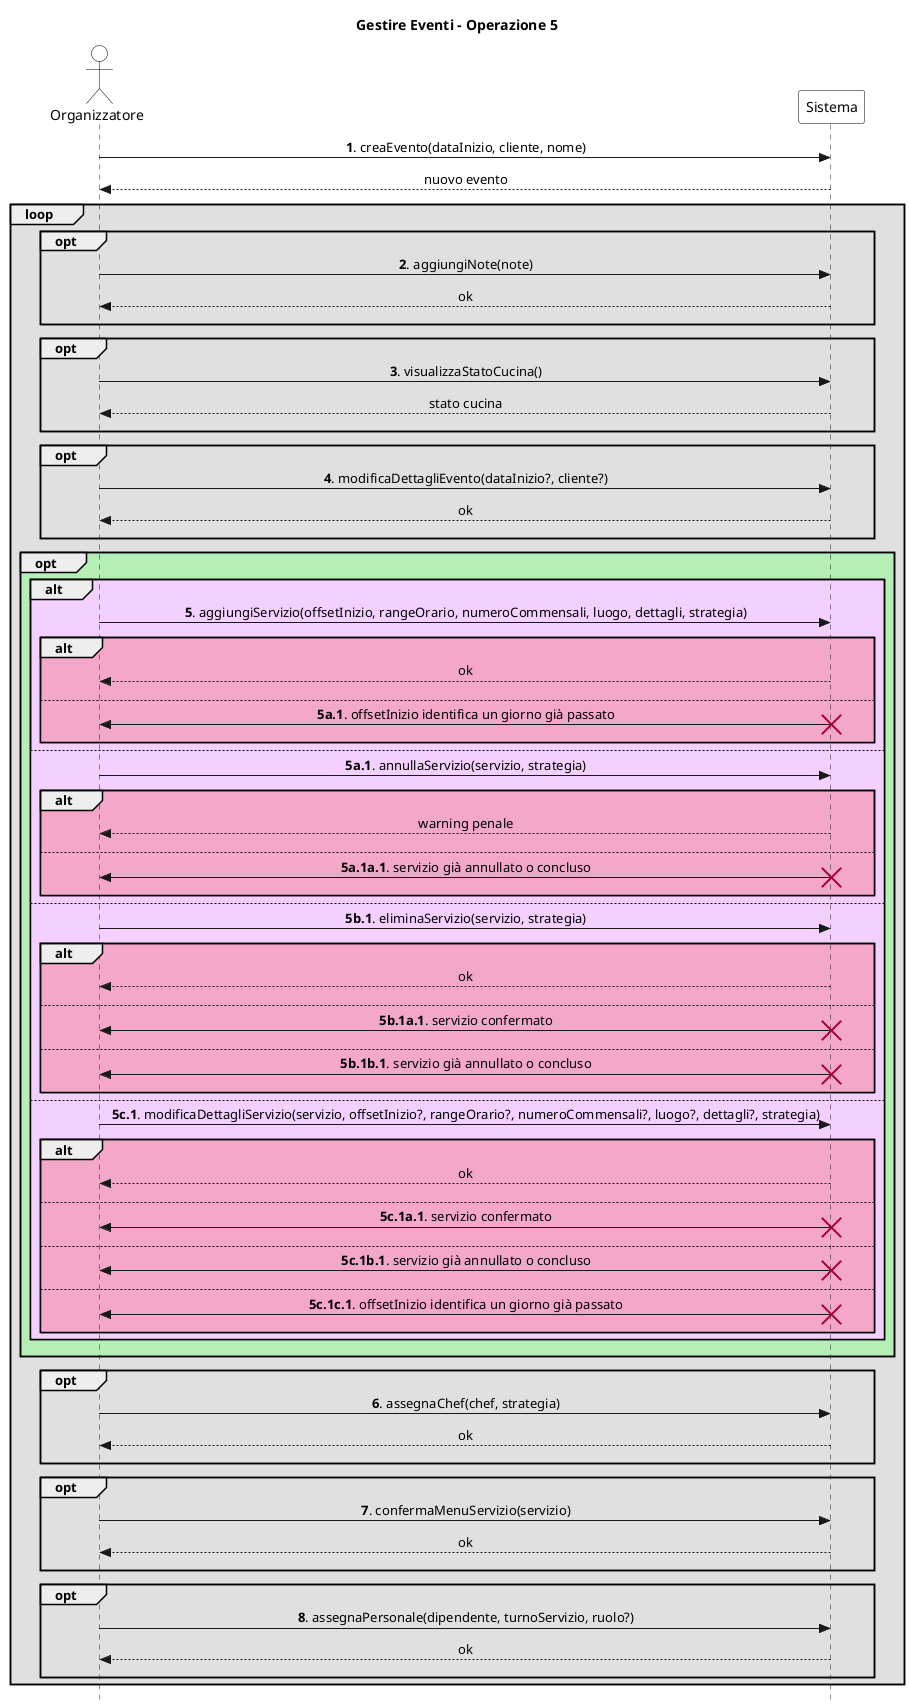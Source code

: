 @startuml
skinparam Style strictuml
skinparam SequenceMessageAlign center

skinparam sequence {
    ActorBorderColor Black
    ActorBackgroundColor White
    ParticipantBorderColor Black
    ParticipantBackgroundColor White
}

actor "Organizzatore" as org
participant Sistema

title Gestire Eventi - Operazione 5

org -> Sistema: **1**. creaEvento(dataInizio, cliente, nome)
return nuovo evento

loop #e0e0e0
    opt #e0e0e0
        org -> Sistema: **2**. aggiungiNote(note)
        return ok
        ||10||
    end

    opt #e0e0e0
        org -> Sistema: **3**. visualizzaStatoCucina()
        return stato cucina
        ||10||
    end

    opt #e0e0e0
        org -> Sistema: **4**. modificaDettagliEvento(dataInizio?, cliente?)
        return ok
        ||10||
    end

    opt #b6efb6
        alt #f3d0ff
            org -> Sistema: **5**. aggiungiServizio(offsetInizio, rangeOrario, numeroCommensali, luogo, dettagli, strategia)
            alt #f3a7c9
                return ok
                ||10||
            else
                org <- Sistema: **5a.1**. offsetInizio identifica un giorno già passato
                destroy Sistema
                ||10||
            end
        else
            org -> Sistema: **5a.1**. annullaServizio(servizio, strategia)
            alt #f3a7c9
                return warning penale
                ||10||
            else
                org <- Sistema: **5a.1a.1**. servizio già annullato o concluso
                destroy Sistema
                ||10||
            end
        else
            org -> Sistema: **5b.1**. eliminaServizio(servizio, strategia)
            alt #f3a7c9
                return ok
                ||10||
            else
                org <- Sistema: **5b.1a.1**. servizio confermato
                destroy Sistema
                ||10||
            else
                org <- Sistema: **5b.1b.1**. servizio già annullato o concluso
                destroy Sistema
                ||10||
            end
        else
            org -> Sistema: **5c.1**. modificaDettagliServizio(servizio, offsetInizio?, rangeOrario?, numeroCommensali?, luogo?, dettagli?, strategia)
            alt #f3a7c9
                return ok
                ||10||
            else
                org <- Sistema: **5c.1a.1**. servizio confermato
                destroy Sistema
                ||10||
            else
                org <- Sistema: **5c.1b.1**. servizio già annullato o concluso
                destroy Sistema
                ||10||
            else
                org <- Sistema: **5c.1c.1**. offsetInizio identifica un giorno già passato
                destroy Sistema
                ||10||
            end
        end
        ||10||
    end

    opt #e0e0e0
        org -> Sistema: **6**. assegnaChef(chef, strategia)
        return ok
        ||10||
    end

    opt #e0e0e0
        org -> Sistema: **7**. confermaMenuServizio(servizio)
        return ok
        ||10||
    end

    opt #e0e0e0
        org -> Sistema: **8**. assegnaPersonale(dipendente, turnoServizio, ruolo?)
        return ok
        ||10||
    end
end
@enduml